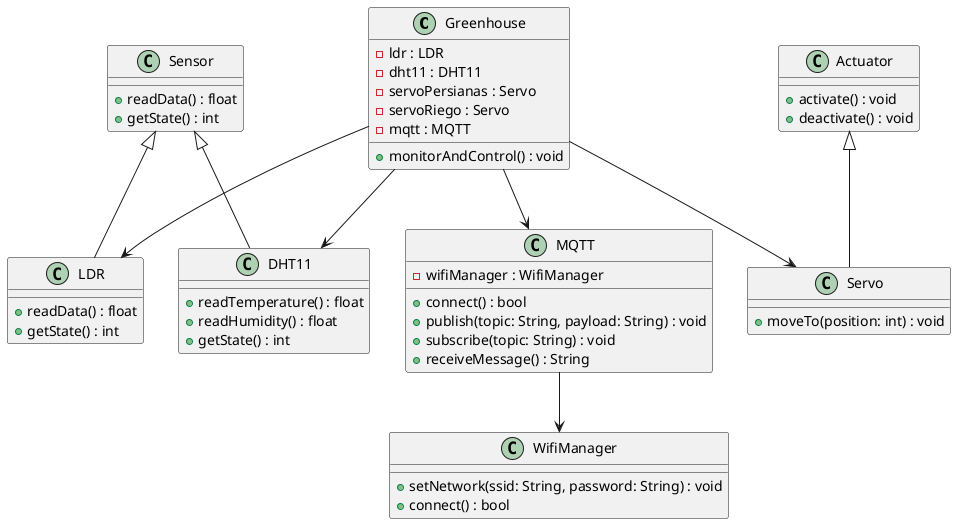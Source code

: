 @startuml
class Greenhouse {
  -ldr : LDR
  -dht11 : DHT11
  -servoPersianas : Servo
  -servoRiego : Servo
  -mqtt : MQTT
  +monitorAndControl() : void
}

class Sensor {
  +readData() : float
  +getState() : int
}

class LDR {
  +readData() : float
  +getState() : int
}

class DHT11 {
  +readTemperature() : float
  +readHumidity() : float
  +getState() : int
}

class Actuator {
  +activate() : void
  +deactivate() : void
}

class Servo {
  +moveTo(position: int) : void
}

class MQTT {
  -wifiManager : WifiManager
  +connect() : bool
  +publish(topic: String, payload: String) : void
  +subscribe(topic: String) : void
  +receiveMessage() : String
}

class WifiManager {
  +setNetwork(ssid: String, password: String) : void
  +connect() : bool
}

Sensor <|-- LDR
Sensor <|-- DHT11
Actuator <|-- Servo

Greenhouse --> LDR
Greenhouse --> DHT11
Greenhouse --> Servo
Greenhouse --> MQTT

MQTT --> WifiManager
@enduml